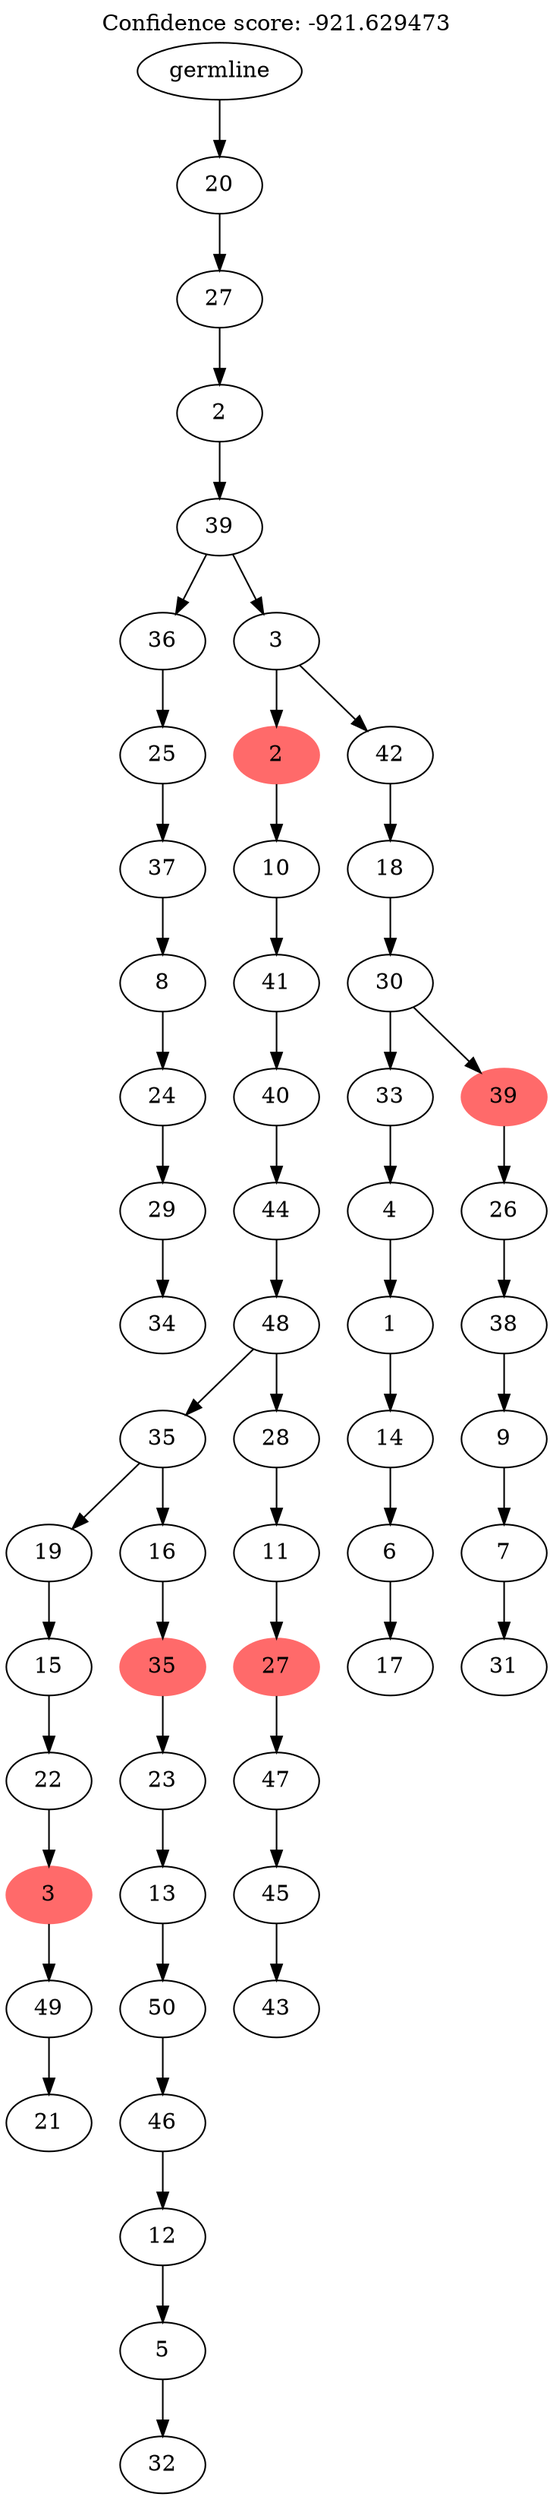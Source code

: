 digraph g {
	"54" -> "55";
	"55" [label="34"];
	"53" -> "54";
	"54" [label="29"];
	"52" -> "53";
	"53" [label="24"];
	"51" -> "52";
	"52" [label="8"];
	"50" -> "51";
	"51" [label="37"];
	"49" -> "50";
	"50" [label="25"];
	"47" -> "48";
	"48" [label="21"];
	"46" -> "47";
	"47" [label="49"];
	"45" -> "46";
	"46" [color=indianred1, style=filled, label="3"];
	"44" -> "45";
	"45" [label="22"];
	"43" -> "44";
	"44" [label="15"];
	"41" -> "42";
	"42" [label="32"];
	"40" -> "41";
	"41" [label="5"];
	"39" -> "40";
	"40" [label="12"];
	"38" -> "39";
	"39" [label="46"];
	"37" -> "38";
	"38" [label="50"];
	"36" -> "37";
	"37" [label="13"];
	"35" -> "36";
	"36" [label="23"];
	"34" -> "35";
	"35" [color=indianred1, style=filled, label="35"];
	"33" -> "34";
	"34" [label="16"];
	"33" -> "43";
	"43" [label="19"];
	"31" -> "32";
	"32" [label="43"];
	"30" -> "31";
	"31" [label="45"];
	"29" -> "30";
	"30" [label="47"];
	"28" -> "29";
	"29" [color=indianred1, style=filled, label="27"];
	"27" -> "28";
	"28" [label="11"];
	"26" -> "27";
	"27" [label="28"];
	"26" -> "33";
	"33" [label="35"];
	"25" -> "26";
	"26" [label="48"];
	"24" -> "25";
	"25" [label="44"];
	"23" -> "24";
	"24" [label="40"];
	"22" -> "23";
	"23" [label="41"];
	"21" -> "22";
	"22" [label="10"];
	"19" -> "20";
	"20" [label="17"];
	"18" -> "19";
	"19" [label="6"];
	"17" -> "18";
	"18" [label="14"];
	"16" -> "17";
	"17" [label="1"];
	"15" -> "16";
	"16" [label="4"];
	"13" -> "14";
	"14" [label="31"];
	"12" -> "13";
	"13" [label="7"];
	"11" -> "12";
	"12" [label="9"];
	"10" -> "11";
	"11" [label="38"];
	"9" -> "10";
	"10" [label="26"];
	"8" -> "9";
	"9" [color=indianred1, style=filled, label="39"];
	"8" -> "15";
	"15" [label="33"];
	"7" -> "8";
	"8" [label="30"];
	"6" -> "7";
	"7" [label="18"];
	"5" -> "6";
	"6" [label="42"];
	"5" -> "21";
	"21" [color=indianred1, style=filled, label="2"];
	"4" -> "5";
	"5" [label="3"];
	"4" -> "49";
	"49" [label="36"];
	"3" -> "4";
	"4" [label="39"];
	"2" -> "3";
	"3" [label="2"];
	"1" -> "2";
	"2" [label="27"];
	"0" -> "1";
	"1" [label="20"];
	"0" [label="germline"];
	labelloc="t";
	label="Confidence score: -921.629473";
}
